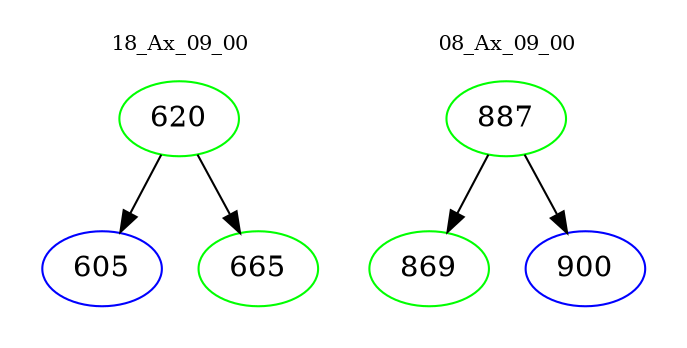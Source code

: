 digraph{
subgraph cluster_0 {
color = white
label = "18_Ax_09_00";
fontsize=10;
T0_620 [label="620", color="green"]
T0_620 -> T0_605 [color="black"]
T0_605 [label="605", color="blue"]
T0_620 -> T0_665 [color="black"]
T0_665 [label="665", color="green"]
}
subgraph cluster_1 {
color = white
label = "08_Ax_09_00";
fontsize=10;
T1_887 [label="887", color="green"]
T1_887 -> T1_869 [color="black"]
T1_869 [label="869", color="green"]
T1_887 -> T1_900 [color="black"]
T1_900 [label="900", color="blue"]
}
}
